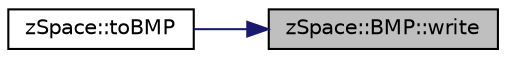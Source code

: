 digraph "zSpace::BMP::write"
{
 // LATEX_PDF_SIZE
  edge [fontname="Helvetica",fontsize="10",labelfontname="Helvetica",labelfontsize="10"];
  node [fontname="Helvetica",fontsize="10",shape=record];
  rankdir="RL";
  Node9 [label="zSpace::BMP::write",height=0.2,width=0.4,color="black", fillcolor="grey75", style="filled", fontcolor="black",tooltip="This methods writes the bitmap to the output file."];
  Node9 -> Node10 [dir="back",color="midnightblue",fontsize="10",style="solid",fontname="Helvetica"];
  Node10 [label="zSpace::toBMP",height=0.2,width=0.4,color="black", fillcolor="white", style="filled",URL="$group__z_i_o___field2_d.html#ga55c940493251bf5cb2f133311fd9ddc3",tooltip="This method exports the input field to a bitmap file format based on the face color of the correspodi..."];
}
